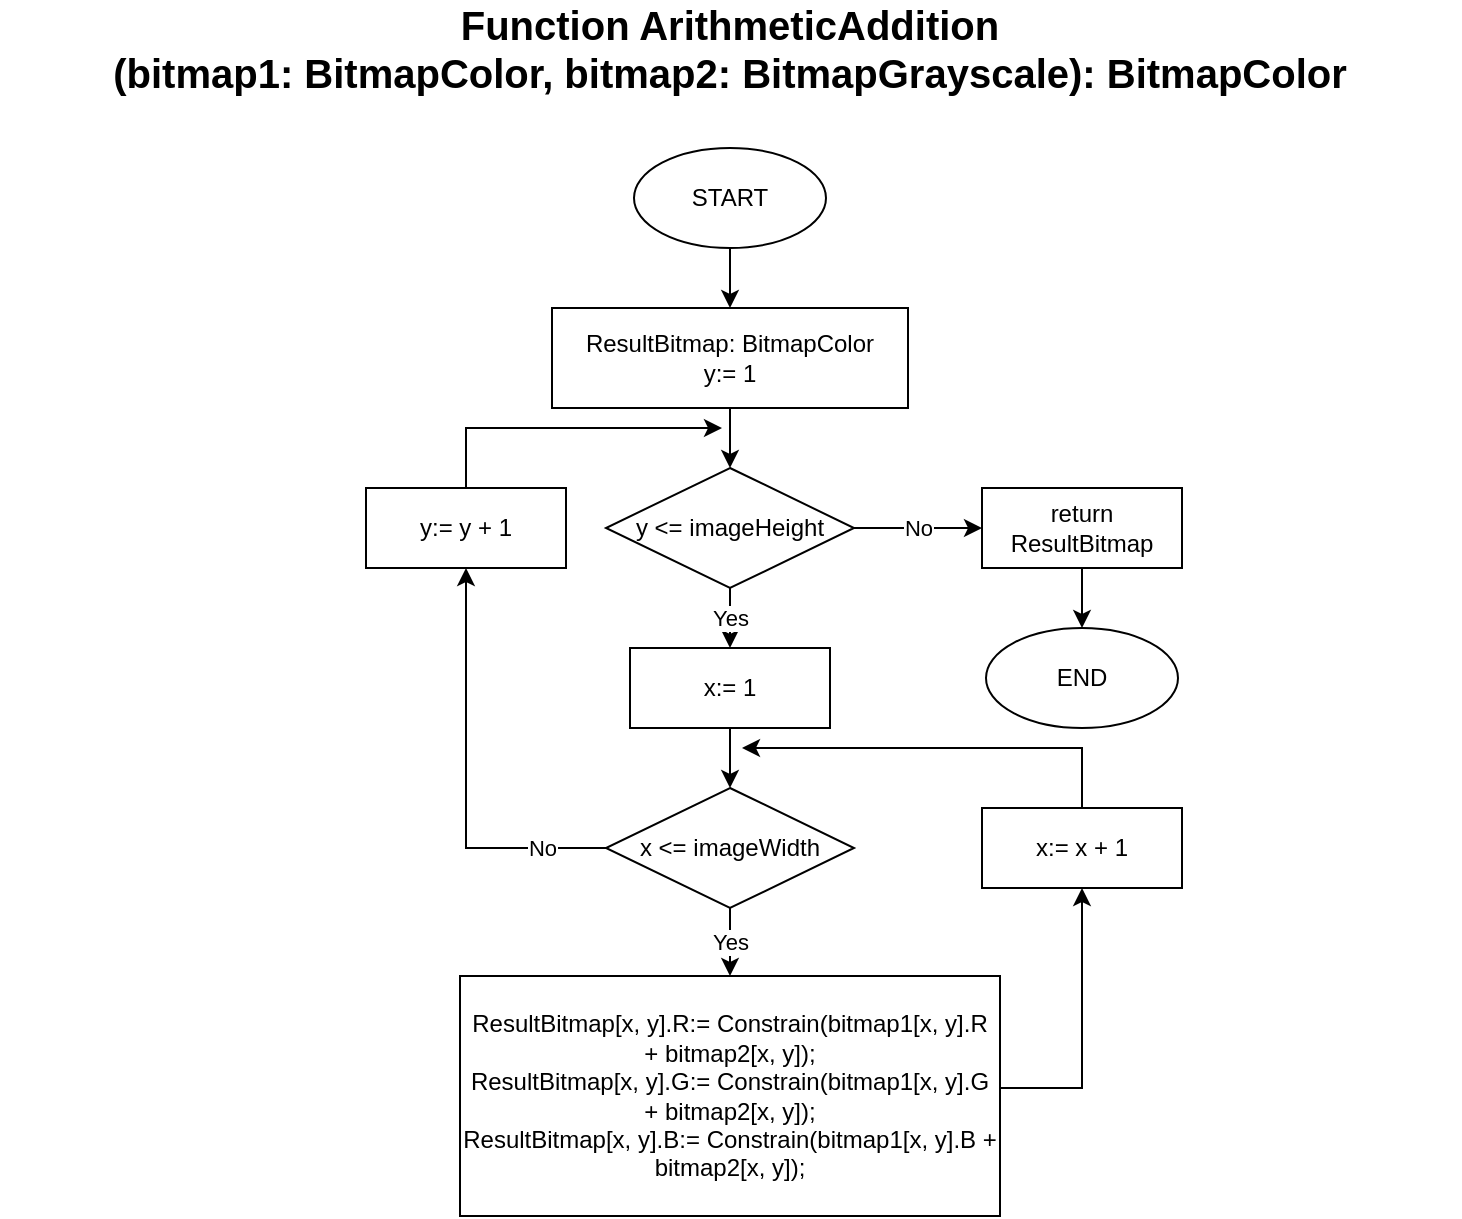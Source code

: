 <mxfile version="13.9.9" type="device"><diagram id="_fIEQvhhfir0g8XAVovq" name="Page-1"><mxGraphModel dx="782" dy="497" grid="1" gridSize="10" guides="1" tooltips="1" connect="1" arrows="1" fold="1" page="1" pageScale="1" pageWidth="827" pageHeight="1169" math="0" shadow="0"><root><mxCell id="0"/><mxCell id="1" parent="0"/><mxCell id="ZmjgdKISmIYaKIV_B8CJ-1" value="&lt;font style=&quot;font-size: 20px&quot;&gt;&lt;b&gt;Function ArithmeticAddition&lt;br&gt;(bitmap1: BitmapColor, bitmap2: Bitmap&lt;/b&gt;&lt;b&gt;Grayscale&lt;/b&gt;&lt;b&gt;): BitmapColor&lt;/b&gt;&lt;/font&gt;" style="text;html=1;strokeColor=none;fillColor=none;align=center;verticalAlign=middle;whiteSpace=wrap;rounded=0;" parent="1" vertex="1"><mxGeometry x="49" y="50" width="730" height="20" as="geometry"/></mxCell><mxCell id="ZmjgdKISmIYaKIV_B8CJ-2" value="" style="edgeStyle=orthogonalEdgeStyle;rounded=0;orthogonalLoop=1;jettySize=auto;html=1;" parent="1" source="ZmjgdKISmIYaKIV_B8CJ-3" target="ZmjgdKISmIYaKIV_B8CJ-5" edge="1"><mxGeometry relative="1" as="geometry"/></mxCell><mxCell id="ZmjgdKISmIYaKIV_B8CJ-3" value="START" style="ellipse;whiteSpace=wrap;html=1;" parent="1" vertex="1"><mxGeometry x="366" y="110" width="96" height="50" as="geometry"/></mxCell><mxCell id="ZmjgdKISmIYaKIV_B8CJ-4" value="" style="edgeStyle=orthogonalEdgeStyle;rounded=0;orthogonalLoop=1;jettySize=auto;html=1;" parent="1" source="ZmjgdKISmIYaKIV_B8CJ-5" target="ZmjgdKISmIYaKIV_B8CJ-8" edge="1"><mxGeometry relative="1" as="geometry"/></mxCell><mxCell id="ZmjgdKISmIYaKIV_B8CJ-5" value="ResultBitmap: BitmapColor&lt;br&gt;y:= 1" style="rounded=0;whiteSpace=wrap;html=1;" parent="1" vertex="1"><mxGeometry x="325" y="190" width="178" height="50" as="geometry"/></mxCell><mxCell id="ZmjgdKISmIYaKIV_B8CJ-6" value="Yes" style="edgeStyle=orthogonalEdgeStyle;rounded=0;orthogonalLoop=1;jettySize=auto;html=1;" parent="1" source="ZmjgdKISmIYaKIV_B8CJ-8" target="ZmjgdKISmIYaKIV_B8CJ-10" edge="1"><mxGeometry relative="1" as="geometry"/></mxCell><mxCell id="ZmjgdKISmIYaKIV_B8CJ-7" value="No" style="edgeStyle=orthogonalEdgeStyle;rounded=0;orthogonalLoop=1;jettySize=auto;html=1;" parent="1" source="ZmjgdKISmIYaKIV_B8CJ-8" target="ZmjgdKISmIYaKIV_B8CJ-21" edge="1"><mxGeometry relative="1" as="geometry"/></mxCell><mxCell id="ZmjgdKISmIYaKIV_B8CJ-8" value="y &amp;lt;= imageHeight" style="rhombus;whiteSpace=wrap;html=1;" parent="1" vertex="1"><mxGeometry x="352" y="270" width="124" height="60" as="geometry"/></mxCell><mxCell id="ZmjgdKISmIYaKIV_B8CJ-9" value="" style="edgeStyle=orthogonalEdgeStyle;rounded=0;orthogonalLoop=1;jettySize=auto;html=1;" parent="1" source="ZmjgdKISmIYaKIV_B8CJ-10" target="ZmjgdKISmIYaKIV_B8CJ-13" edge="1"><mxGeometry relative="1" as="geometry"/></mxCell><mxCell id="ZmjgdKISmIYaKIV_B8CJ-10" value="x:= 1" style="rounded=0;whiteSpace=wrap;html=1;" parent="1" vertex="1"><mxGeometry x="364" y="360" width="100" height="40" as="geometry"/></mxCell><mxCell id="ZmjgdKISmIYaKIV_B8CJ-11" value="Yes" style="edgeStyle=orthogonalEdgeStyle;rounded=0;orthogonalLoop=1;jettySize=auto;html=1;" parent="1" source="ZmjgdKISmIYaKIV_B8CJ-13" target="ZmjgdKISmIYaKIV_B8CJ-15" edge="1"><mxGeometry relative="1" as="geometry"/></mxCell><mxCell id="ZmjgdKISmIYaKIV_B8CJ-12" value="No" style="edgeStyle=orthogonalEdgeStyle;rounded=0;orthogonalLoop=1;jettySize=auto;html=1;entryX=0.5;entryY=1;entryDx=0;entryDy=0;" parent="1" source="ZmjgdKISmIYaKIV_B8CJ-13" target="ZmjgdKISmIYaKIV_B8CJ-19" edge="1"><mxGeometry x="-0.695" relative="1" as="geometry"><mxPoint as="offset"/></mxGeometry></mxCell><mxCell id="ZmjgdKISmIYaKIV_B8CJ-13" value="x &amp;lt;= imageWidth" style="rhombus;whiteSpace=wrap;html=1;" parent="1" vertex="1"><mxGeometry x="352" y="430" width="124" height="60" as="geometry"/></mxCell><mxCell id="ZmjgdKISmIYaKIV_B8CJ-14" style="edgeStyle=orthogonalEdgeStyle;rounded=0;orthogonalLoop=1;jettySize=auto;html=1;entryX=0.5;entryY=1;entryDx=0;entryDy=0;" parent="1" source="ZmjgdKISmIYaKIV_B8CJ-15" target="ZmjgdKISmIYaKIV_B8CJ-17" edge="1"><mxGeometry relative="1" as="geometry"><Array as="points"><mxPoint x="590" y="580"/></Array></mxGeometry></mxCell><mxCell id="ZmjgdKISmIYaKIV_B8CJ-15" value="&lt;div&gt;ResultBitmap[x, y].R:= Constrain(bitmap1[x, y].R + bitmap2[x, y]);&lt;/div&gt;&lt;div&gt;ResultBitmap[x, y].G:= Constrain(bitmap1[x, y].G + bitmap2[x, y]);&lt;/div&gt;&lt;div&gt;ResultBitmap[x, y].B:= Constrain(bitmap1[x, y].B + bitmap2[x, y]);&lt;/div&gt;" style="rounded=0;whiteSpace=wrap;html=1;" parent="1" vertex="1"><mxGeometry x="279" y="524" width="270" height="120" as="geometry"/></mxCell><mxCell id="ZmjgdKISmIYaKIV_B8CJ-16" style="edgeStyle=orthogonalEdgeStyle;rounded=0;orthogonalLoop=1;jettySize=auto;html=1;" parent="1" source="ZmjgdKISmIYaKIV_B8CJ-17" edge="1"><mxGeometry relative="1" as="geometry"><mxPoint x="420" y="410" as="targetPoint"/><Array as="points"><mxPoint x="590" y="410"/></Array></mxGeometry></mxCell><mxCell id="ZmjgdKISmIYaKIV_B8CJ-17" value="x:= x + 1" style="rounded=0;whiteSpace=wrap;html=1;" parent="1" vertex="1"><mxGeometry x="540" y="440" width="100" height="40" as="geometry"/></mxCell><mxCell id="ZmjgdKISmIYaKIV_B8CJ-18" style="edgeStyle=orthogonalEdgeStyle;rounded=0;orthogonalLoop=1;jettySize=auto;html=1;" parent="1" source="ZmjgdKISmIYaKIV_B8CJ-19" edge="1"><mxGeometry relative="1" as="geometry"><mxPoint x="410" y="250" as="targetPoint"/><Array as="points"><mxPoint x="282" y="250"/></Array></mxGeometry></mxCell><mxCell id="ZmjgdKISmIYaKIV_B8CJ-19" value="y:= y + 1" style="rounded=0;whiteSpace=wrap;html=1;" parent="1" vertex="1"><mxGeometry x="232" y="280" width="100" height="40" as="geometry"/></mxCell><mxCell id="ZmjgdKISmIYaKIV_B8CJ-20" value="" style="edgeStyle=orthogonalEdgeStyle;rounded=0;orthogonalLoop=1;jettySize=auto;html=1;" parent="1" source="ZmjgdKISmIYaKIV_B8CJ-21" target="ZmjgdKISmIYaKIV_B8CJ-22" edge="1"><mxGeometry relative="1" as="geometry"/></mxCell><mxCell id="ZmjgdKISmIYaKIV_B8CJ-21" value="return ResultBitmap" style="rounded=0;whiteSpace=wrap;html=1;" parent="1" vertex="1"><mxGeometry x="540" y="280" width="100" height="40" as="geometry"/></mxCell><mxCell id="ZmjgdKISmIYaKIV_B8CJ-22" value="END" style="ellipse;whiteSpace=wrap;html=1;" parent="1" vertex="1"><mxGeometry x="542" y="350" width="96" height="50" as="geometry"/></mxCell></root></mxGraphModel></diagram></mxfile>